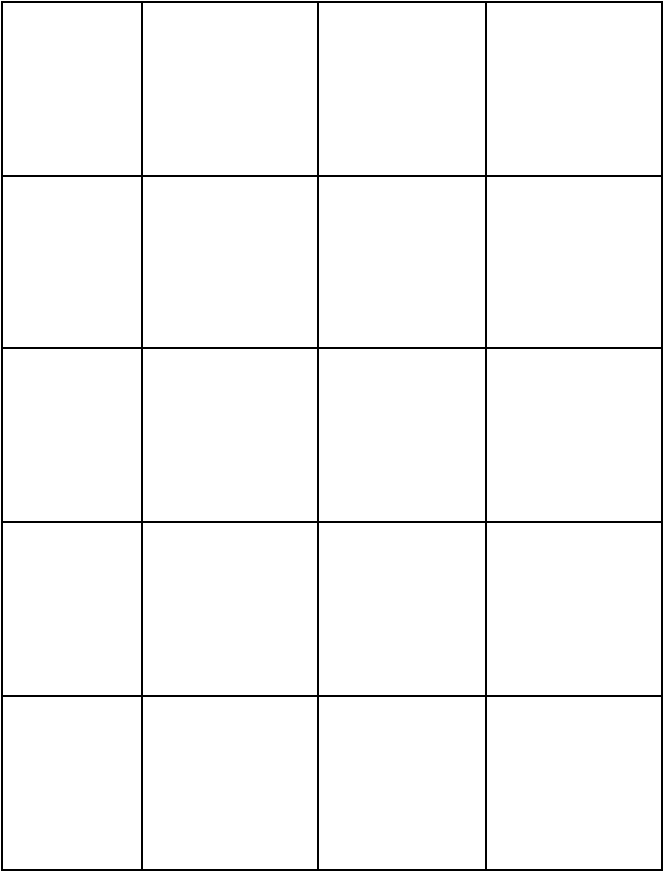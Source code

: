 <mxfile version="22.1.18" type="device">
  <diagram id="Jl4Iu48stJYrcyQotxah" name="Page-1">
    <mxGraphModel dx="1212" dy="666" grid="1" gridSize="10" guides="1" tooltips="1" connect="1" arrows="1" fold="1" page="1" pageScale="1" pageWidth="1169" pageHeight="827" math="0" shadow="0">
      <root>
        <mxCell id="0" />
        <mxCell id="1" parent="0" />
        <mxCell id="gAbfw7ZydBA9syyE7m_C-2" value="" style="shape=table;startSize=0;container=1;collapsible=0;childLayout=tableLayout;fontSize=16;" vertex="1" parent="1">
          <mxGeometry x="330" y="170" width="330" height="434" as="geometry" />
        </mxCell>
        <mxCell id="gAbfw7ZydBA9syyE7m_C-3" value="" style="shape=tableRow;horizontal=0;startSize=70;swimlaneHead=0;swimlaneBody=0;strokeColor=inherit;top=0;left=0;bottom=0;right=0;collapsible=0;dropTarget=0;fillColor=none;points=[[0,0.5],[1,0.5]];portConstraint=eastwest;fontSize=16;" vertex="1" parent="gAbfw7ZydBA9syyE7m_C-2">
          <mxGeometry width="330" height="87" as="geometry" />
        </mxCell>
        <mxCell id="gAbfw7ZydBA9syyE7m_C-4" value="" style="shape=partialRectangle;html=1;whiteSpace=wrap;connectable=0;strokeColor=inherit;overflow=hidden;fillColor=none;top=0;left=0;bottom=0;right=0;pointerEvents=1;fontSize=16;" vertex="1" parent="gAbfw7ZydBA9syyE7m_C-3">
          <mxGeometry x="70" width="88" height="87" as="geometry">
            <mxRectangle width="88" height="87" as="alternateBounds" />
          </mxGeometry>
        </mxCell>
        <mxCell id="gAbfw7ZydBA9syyE7m_C-5" value="" style="shape=partialRectangle;html=1;whiteSpace=wrap;connectable=0;strokeColor=inherit;overflow=hidden;fillColor=none;top=0;left=0;bottom=0;right=0;pointerEvents=1;fontSize=16;" vertex="1" parent="gAbfw7ZydBA9syyE7m_C-3">
          <mxGeometry x="158" width="84" height="87" as="geometry">
            <mxRectangle width="84" height="87" as="alternateBounds" />
          </mxGeometry>
        </mxCell>
        <mxCell id="gAbfw7ZydBA9syyE7m_C-6" value="" style="shape=partialRectangle;html=1;whiteSpace=wrap;connectable=0;strokeColor=inherit;overflow=hidden;fillColor=none;top=0;left=0;bottom=0;right=0;pointerEvents=1;fontSize=16;" vertex="1" parent="gAbfw7ZydBA9syyE7m_C-3">
          <mxGeometry x="242" width="88" height="87" as="geometry">
            <mxRectangle width="88" height="87" as="alternateBounds" />
          </mxGeometry>
        </mxCell>
        <mxCell id="gAbfw7ZydBA9syyE7m_C-7" value="" style="shape=tableRow;horizontal=0;startSize=70;swimlaneHead=0;swimlaneBody=0;strokeColor=inherit;top=0;left=0;bottom=0;right=0;collapsible=0;dropTarget=0;fillColor=none;points=[[0,0.5],[1,0.5]];portConstraint=eastwest;fontSize=16;" vertex="1" parent="gAbfw7ZydBA9syyE7m_C-2">
          <mxGeometry y="87" width="330" height="86" as="geometry" />
        </mxCell>
        <mxCell id="gAbfw7ZydBA9syyE7m_C-8" value="" style="shape=partialRectangle;html=1;whiteSpace=wrap;connectable=0;strokeColor=inherit;overflow=hidden;fillColor=none;top=0;left=0;bottom=0;right=0;pointerEvents=1;fontSize=16;" vertex="1" parent="gAbfw7ZydBA9syyE7m_C-7">
          <mxGeometry x="70" width="88" height="86" as="geometry">
            <mxRectangle width="88" height="86" as="alternateBounds" />
          </mxGeometry>
        </mxCell>
        <mxCell id="gAbfw7ZydBA9syyE7m_C-9" value="" style="shape=partialRectangle;html=1;whiteSpace=wrap;connectable=0;strokeColor=inherit;overflow=hidden;fillColor=none;top=0;left=0;bottom=0;right=0;pointerEvents=1;fontSize=16;" vertex="1" parent="gAbfw7ZydBA9syyE7m_C-7">
          <mxGeometry x="158" width="84" height="86" as="geometry">
            <mxRectangle width="84" height="86" as="alternateBounds" />
          </mxGeometry>
        </mxCell>
        <mxCell id="gAbfw7ZydBA9syyE7m_C-10" value="" style="shape=partialRectangle;html=1;whiteSpace=wrap;connectable=0;strokeColor=inherit;overflow=hidden;fillColor=none;top=0;left=0;bottom=0;right=0;pointerEvents=1;fontSize=16;" vertex="1" parent="gAbfw7ZydBA9syyE7m_C-7">
          <mxGeometry x="242" width="88" height="86" as="geometry">
            <mxRectangle width="88" height="86" as="alternateBounds" />
          </mxGeometry>
        </mxCell>
        <mxCell id="gAbfw7ZydBA9syyE7m_C-38" value="" style="shape=tableRow;horizontal=0;startSize=70;swimlaneHead=0;swimlaneBody=0;strokeColor=inherit;top=0;left=0;bottom=0;right=0;collapsible=0;dropTarget=0;fillColor=none;points=[[0,0.5],[1,0.5]];portConstraint=eastwest;fontSize=16;" vertex="1" parent="gAbfw7ZydBA9syyE7m_C-2">
          <mxGeometry y="173" width="330" height="87" as="geometry" />
        </mxCell>
        <mxCell id="gAbfw7ZydBA9syyE7m_C-39" value="" style="shape=partialRectangle;html=1;whiteSpace=wrap;connectable=0;strokeColor=inherit;overflow=hidden;fillColor=none;top=0;left=0;bottom=0;right=0;pointerEvents=1;fontSize=16;" vertex="1" parent="gAbfw7ZydBA9syyE7m_C-38">
          <mxGeometry x="70" width="88" height="87" as="geometry">
            <mxRectangle width="88" height="87" as="alternateBounds" />
          </mxGeometry>
        </mxCell>
        <mxCell id="gAbfw7ZydBA9syyE7m_C-40" value="" style="shape=partialRectangle;html=1;whiteSpace=wrap;connectable=0;strokeColor=inherit;overflow=hidden;fillColor=none;top=0;left=0;bottom=0;right=0;pointerEvents=1;fontSize=16;" vertex="1" parent="gAbfw7ZydBA9syyE7m_C-38">
          <mxGeometry x="158" width="84" height="87" as="geometry">
            <mxRectangle width="84" height="87" as="alternateBounds" />
          </mxGeometry>
        </mxCell>
        <mxCell id="gAbfw7ZydBA9syyE7m_C-41" value="" style="shape=partialRectangle;html=1;whiteSpace=wrap;connectable=0;strokeColor=inherit;overflow=hidden;fillColor=none;top=0;left=0;bottom=0;right=0;pointerEvents=1;fontSize=16;" vertex="1" parent="gAbfw7ZydBA9syyE7m_C-38">
          <mxGeometry x="242" width="88" height="87" as="geometry">
            <mxRectangle width="88" height="87" as="alternateBounds" />
          </mxGeometry>
        </mxCell>
        <mxCell id="gAbfw7ZydBA9syyE7m_C-11" value="" style="shape=tableRow;horizontal=0;startSize=70;swimlaneHead=0;swimlaneBody=0;strokeColor=inherit;top=0;left=0;bottom=0;right=0;collapsible=0;dropTarget=0;fillColor=none;points=[[0,0.5],[1,0.5]];portConstraint=eastwest;fontSize=16;" vertex="1" parent="gAbfw7ZydBA9syyE7m_C-2">
          <mxGeometry y="260" width="330" height="87" as="geometry" />
        </mxCell>
        <mxCell id="gAbfw7ZydBA9syyE7m_C-12" value="" style="shape=partialRectangle;html=1;whiteSpace=wrap;connectable=0;strokeColor=inherit;overflow=hidden;fillColor=none;top=0;left=0;bottom=0;right=0;pointerEvents=1;fontSize=16;" vertex="1" parent="gAbfw7ZydBA9syyE7m_C-11">
          <mxGeometry x="70" width="88" height="87" as="geometry">
            <mxRectangle width="88" height="87" as="alternateBounds" />
          </mxGeometry>
        </mxCell>
        <mxCell id="gAbfw7ZydBA9syyE7m_C-13" value="" style="shape=partialRectangle;html=1;whiteSpace=wrap;connectable=0;strokeColor=inherit;overflow=hidden;fillColor=none;top=0;left=0;bottom=0;right=0;pointerEvents=1;fontSize=16;" vertex="1" parent="gAbfw7ZydBA9syyE7m_C-11">
          <mxGeometry x="158" width="84" height="87" as="geometry">
            <mxRectangle width="84" height="87" as="alternateBounds" />
          </mxGeometry>
        </mxCell>
        <mxCell id="gAbfw7ZydBA9syyE7m_C-14" value="" style="shape=partialRectangle;html=1;whiteSpace=wrap;connectable=0;strokeColor=inherit;overflow=hidden;fillColor=none;top=0;left=0;bottom=0;right=0;pointerEvents=1;fontSize=16;" vertex="1" parent="gAbfw7ZydBA9syyE7m_C-11">
          <mxGeometry x="242" width="88" height="87" as="geometry">
            <mxRectangle width="88" height="87" as="alternateBounds" />
          </mxGeometry>
        </mxCell>
        <mxCell id="gAbfw7ZydBA9syyE7m_C-34" value="" style="shape=tableRow;horizontal=0;startSize=70;swimlaneHead=0;swimlaneBody=0;strokeColor=inherit;top=0;left=0;bottom=0;right=0;collapsible=0;dropTarget=0;fillColor=none;points=[[0,0.5],[1,0.5]];portConstraint=eastwest;fontSize=16;" vertex="1" parent="gAbfw7ZydBA9syyE7m_C-2">
          <mxGeometry y="347" width="330" height="87" as="geometry" />
        </mxCell>
        <mxCell id="gAbfw7ZydBA9syyE7m_C-35" value="" style="shape=partialRectangle;html=1;whiteSpace=wrap;connectable=0;strokeColor=inherit;overflow=hidden;fillColor=none;top=0;left=0;bottom=0;right=0;pointerEvents=1;fontSize=16;" vertex="1" parent="gAbfw7ZydBA9syyE7m_C-34">
          <mxGeometry x="70" width="88" height="87" as="geometry">
            <mxRectangle width="88" height="87" as="alternateBounds" />
          </mxGeometry>
        </mxCell>
        <mxCell id="gAbfw7ZydBA9syyE7m_C-36" value="" style="shape=partialRectangle;html=1;whiteSpace=wrap;connectable=0;strokeColor=inherit;overflow=hidden;fillColor=none;top=0;left=0;bottom=0;right=0;pointerEvents=1;fontSize=16;" vertex="1" parent="gAbfw7ZydBA9syyE7m_C-34">
          <mxGeometry x="158" width="84" height="87" as="geometry">
            <mxRectangle width="84" height="87" as="alternateBounds" />
          </mxGeometry>
        </mxCell>
        <mxCell id="gAbfw7ZydBA9syyE7m_C-37" value="" style="shape=partialRectangle;html=1;whiteSpace=wrap;connectable=0;strokeColor=inherit;overflow=hidden;fillColor=none;top=0;left=0;bottom=0;right=0;pointerEvents=1;fontSize=16;" vertex="1" parent="gAbfw7ZydBA9syyE7m_C-34">
          <mxGeometry x="242" width="88" height="87" as="geometry">
            <mxRectangle width="88" height="87" as="alternateBounds" />
          </mxGeometry>
        </mxCell>
      </root>
    </mxGraphModel>
  </diagram>
</mxfile>
